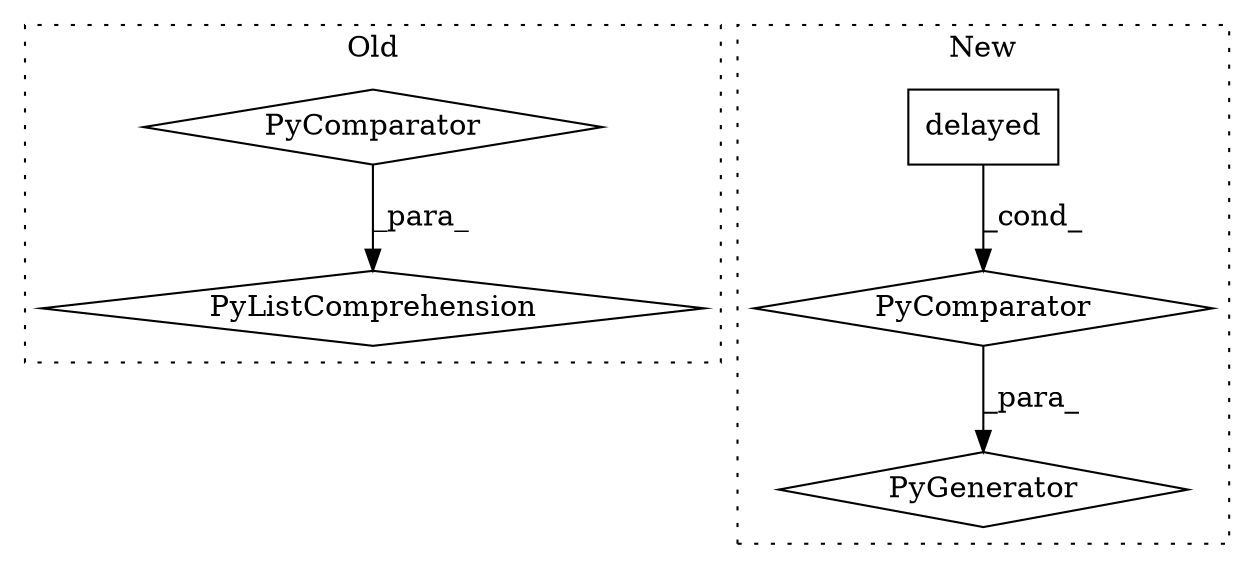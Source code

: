 digraph G {
subgraph cluster0 {
1 [label="PyListComprehension" a="109" s="10727" l="170" shape="diamond"];
3 [label="PyComparator" a="113" s="10842" l="47" shape="diamond"];
label = "Old";
style="dotted";
}
subgraph cluster1 {
2 [label="delayed" a="32" s="13419,13544" l="8,1" shape="box"];
4 [label="PyGenerator" a="107" s="13419" l="268" shape="diamond"];
5 [label="PyComparator" a="113" s="13632" l="49" shape="diamond"];
label = "New";
style="dotted";
}
2 -> 5 [label="_cond_"];
3 -> 1 [label="_para_"];
5 -> 4 [label="_para_"];
}
